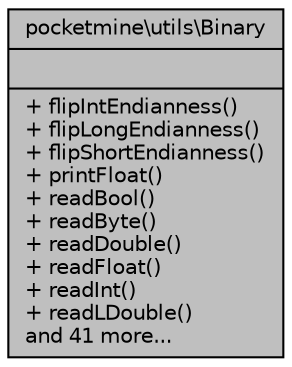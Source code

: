 digraph "pocketmine\utils\Binary"
{
 // INTERACTIVE_SVG=YES
 // LATEX_PDF_SIZE
  edge [fontname="Helvetica",fontsize="10",labelfontname="Helvetica",labelfontsize="10"];
  node [fontname="Helvetica",fontsize="10",shape=record];
  Node1 [label="{pocketmine\\utils\\Binary\n||+ flipIntEndianness()\l+ flipLongEndianness()\l+ flipShortEndianness()\l+ printFloat()\l+ readBool()\l+ readByte()\l+ readDouble()\l+ readFloat()\l+ readInt()\l+ readLDouble()\land 41 more...\l}",height=0.2,width=0.4,color="black", fillcolor="grey75", style="filled", fontcolor="black",tooltip=" "];
}
